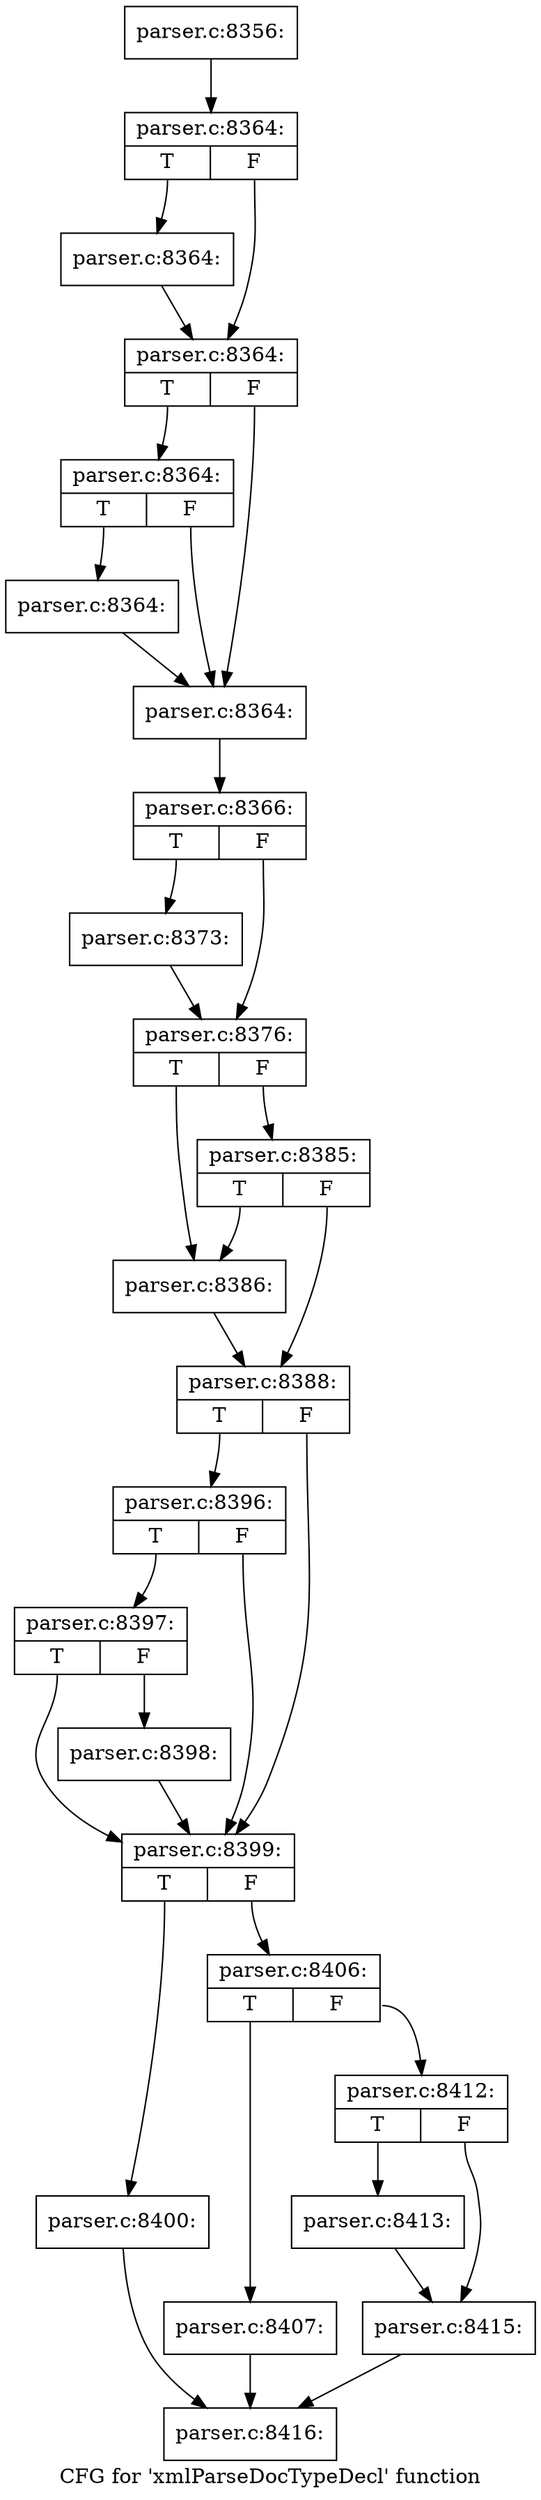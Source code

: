 digraph "CFG for 'xmlParseDocTypeDecl' function" {
	label="CFG for 'xmlParseDocTypeDecl' function";

	Node0x5c39980 [shape=record,label="{parser.c:8356:}"];
	Node0x5c39980 -> Node0x5c3a850;
	Node0x5c3a850 [shape=record,label="{parser.c:8364:|{<s0>T|<s1>F}}"];
	Node0x5c3a850:s0 -> Node0x5c3b340;
	Node0x5c3a850:s1 -> Node0x5c3b390;
	Node0x5c3b340 [shape=record,label="{parser.c:8364:}"];
	Node0x5c3b340 -> Node0x5c3b390;
	Node0x5c3b390 [shape=record,label="{parser.c:8364:|{<s0>T|<s1>F}}"];
	Node0x5c3b390:s0 -> Node0x5c3ba70;
	Node0x5c3b390:s1 -> Node0x5c3ba20;
	Node0x5c3ba70 [shape=record,label="{parser.c:8364:|{<s0>T|<s1>F}}"];
	Node0x5c3ba70:s0 -> Node0x5c3b9d0;
	Node0x5c3ba70:s1 -> Node0x5c3ba20;
	Node0x5c3b9d0 [shape=record,label="{parser.c:8364:}"];
	Node0x5c3b9d0 -> Node0x5c3ba20;
	Node0x5c3ba20 [shape=record,label="{parser.c:8364:}"];
	Node0x5c3ba20 -> Node0x5c3a7b0;
	Node0x5c3a7b0 [shape=record,label="{parser.c:8366:|{<s0>T|<s1>F}}"];
	Node0x5c3a7b0:s0 -> Node0x5c3a800;
	Node0x5c3a7b0:s1 -> Node0x5c3c7d0;
	Node0x5c3a800 [shape=record,label="{parser.c:8373:}"];
	Node0x5c3a800 -> Node0x5c3c7d0;
	Node0x5c3c7d0 [shape=record,label="{parser.c:8376:|{<s0>T|<s1>F}}"];
	Node0x5c3c7d0:s0 -> Node0x5c3d660;
	Node0x5c3c7d0:s1 -> Node0x5c3d700;
	Node0x5c3d700 [shape=record,label="{parser.c:8385:|{<s0>T|<s1>F}}"];
	Node0x5c3d700:s0 -> Node0x5c3d660;
	Node0x5c3d700:s1 -> Node0x5c3d6b0;
	Node0x5c3d660 [shape=record,label="{parser.c:8386:}"];
	Node0x5c3d660 -> Node0x5c3d6b0;
	Node0x5c3d6b0 [shape=record,label="{parser.c:8388:|{<s0>T|<s1>F}}"];
	Node0x5c3d6b0:s0 -> Node0x5c3e770;
	Node0x5c3d6b0:s1 -> Node0x5c3e6a0;
	Node0x5c3e770 [shape=record,label="{parser.c:8396:|{<s0>T|<s1>F}}"];
	Node0x5c3e770:s0 -> Node0x5c3e6f0;
	Node0x5c3e770:s1 -> Node0x5c3e6a0;
	Node0x5c3e6f0 [shape=record,label="{parser.c:8397:|{<s0>T|<s1>F}}"];
	Node0x5c3e6f0:s0 -> Node0x5c3e6a0;
	Node0x5c3e6f0:s1 -> Node0x5c3e650;
	Node0x5c3e650 [shape=record,label="{parser.c:8398:}"];
	Node0x5c3e650 -> Node0x5c3e6a0;
	Node0x5c3e6a0 [shape=record,label="{parser.c:8399:|{<s0>T|<s1>F}}"];
	Node0x5c3e6a0:s0 -> Node0x5c3fae0;
	Node0x5c3e6a0:s1 -> Node0x5c3fb30;
	Node0x5c3fae0 [shape=record,label="{parser.c:8400:}"];
	Node0x5c3fae0 -> Node0x5c39cb0;
	Node0x5c3fb30 [shape=record,label="{parser.c:8406:|{<s0>T|<s1>F}}"];
	Node0x5c3fb30:s0 -> Node0x5c40010;
	Node0x5c3fb30:s1 -> Node0x5c40060;
	Node0x5c40010 [shape=record,label="{parser.c:8407:}"];
	Node0x5c40010 -> Node0x5c39cb0;
	Node0x5c40060 [shape=record,label="{parser.c:8412:|{<s0>T|<s1>F}}"];
	Node0x5c40060:s0 -> Node0x5c406d0;
	Node0x5c40060:s1 -> Node0x5c40720;
	Node0x5c406d0 [shape=record,label="{parser.c:8413:}"];
	Node0x5c406d0 -> Node0x5c40720;
	Node0x5c40720 [shape=record,label="{parser.c:8415:}"];
	Node0x5c40720 -> Node0x5c39cb0;
	Node0x5c39cb0 [shape=record,label="{parser.c:8416:}"];
}
